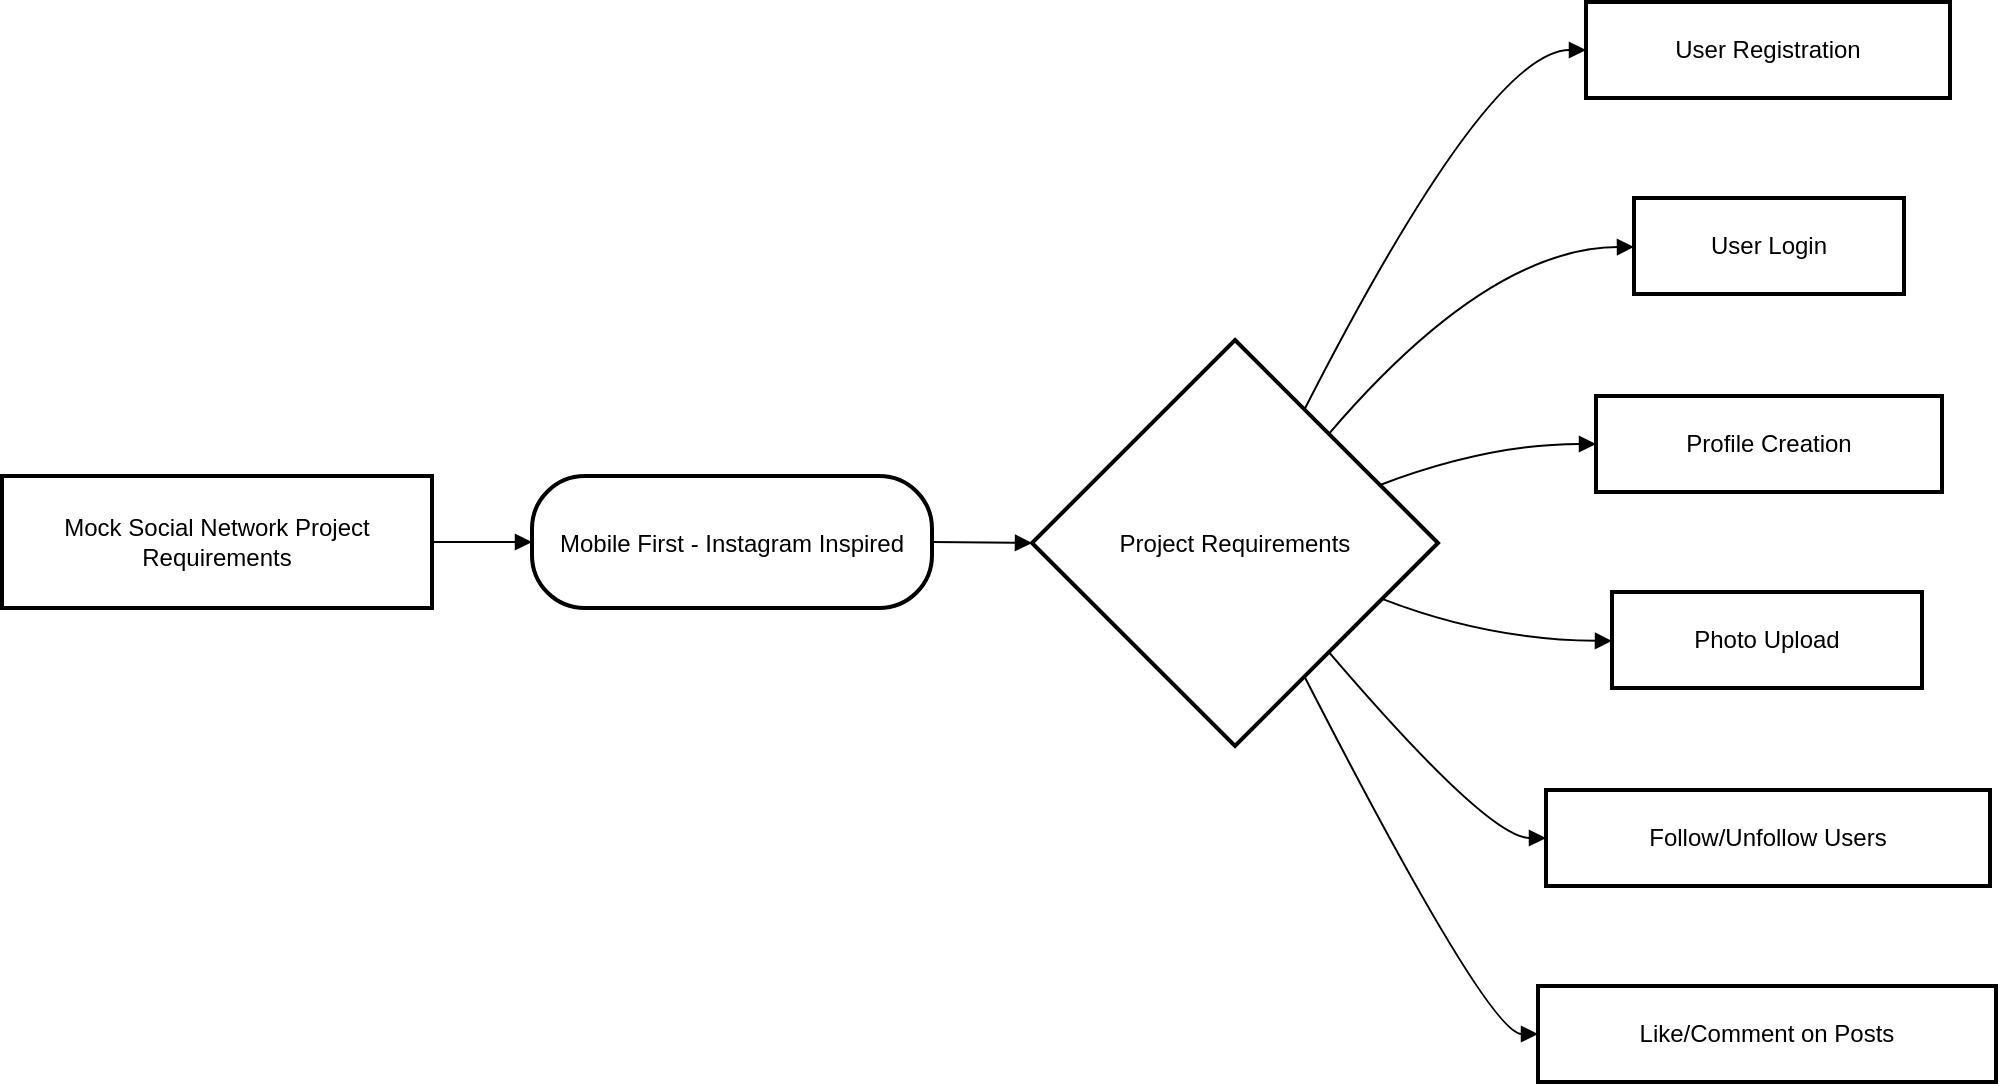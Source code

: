 <mxfile version="24.9.0">
  <diagram name="Page-1" id="AvTp6UsK-kMmbmfOH0fD">
    <mxGraphModel>
      <root>
        <mxCell id="0" />
        <mxCell id="1" parent="0" />
        <mxCell id="2" value="Mock Social Network Project Requirements" style="whiteSpace=wrap;strokeWidth=2;" vertex="1" parent="1">
          <mxGeometry x="8" y="245" width="215" height="66" as="geometry" />
        </mxCell>
        <mxCell id="3" value="Mobile First - Instagram Inspired" style="rounded=1;arcSize=40;strokeWidth=2" vertex="1" parent="1">
          <mxGeometry x="273" y="245" width="200" height="66" as="geometry" />
        </mxCell>
        <mxCell id="4" value="Project Requirements" style="rhombus;strokeWidth=2;whiteSpace=wrap;" vertex="1" parent="1">
          <mxGeometry x="523" y="177" width="203" height="203" as="geometry" />
        </mxCell>
        <mxCell id="5" value="User Registration" style="whiteSpace=wrap;strokeWidth=2;" vertex="1" parent="1">
          <mxGeometry x="800" y="8" width="182" height="48" as="geometry" />
        </mxCell>
        <mxCell id="6" value="User Login" style="whiteSpace=wrap;strokeWidth=2;" vertex="1" parent="1">
          <mxGeometry x="824" y="106" width="135" height="48" as="geometry" />
        </mxCell>
        <mxCell id="7" value="Profile Creation" style="whiteSpace=wrap;strokeWidth=2;" vertex="1" parent="1">
          <mxGeometry x="805" y="205" width="173" height="48" as="geometry" />
        </mxCell>
        <mxCell id="8" value="Photo Upload" style="whiteSpace=wrap;strokeWidth=2;" vertex="1" parent="1">
          <mxGeometry x="813" y="303" width="155" height="48" as="geometry" />
        </mxCell>
        <mxCell id="9" value="Follow/Unfollow Users" style="whiteSpace=wrap;strokeWidth=2;" vertex="1" parent="1">
          <mxGeometry x="780" y="402" width="222" height="48" as="geometry" />
        </mxCell>
        <mxCell id="10" value="Like/Comment on Posts" style="whiteSpace=wrap;strokeWidth=2;" vertex="1" parent="1">
          <mxGeometry x="776" y="500" width="229" height="48" as="geometry" />
        </mxCell>
        <mxCell id="11" value="" style="curved=1;startArrow=none;endArrow=block;exitX=1;exitY=0.5;entryX=0;entryY=0.5;" edge="1" parent="1" source="2" target="3">
          <mxGeometry relative="1" as="geometry">
            <Array as="points" />
          </mxGeometry>
        </mxCell>
        <mxCell id="12" value="" style="curved=1;startArrow=none;endArrow=block;exitX=1;exitY=0.5;entryX=0;entryY=0.5;" edge="1" parent="1" source="3" target="4">
          <mxGeometry relative="1" as="geometry">
            <Array as="points" />
          </mxGeometry>
        </mxCell>
        <mxCell id="13" value="" style="curved=1;startArrow=none;endArrow=block;exitX=0.76;exitY=0;entryX=0;entryY=0.5;" edge="1" parent="1" source="4" target="5">
          <mxGeometry relative="1" as="geometry">
            <Array as="points">
              <mxPoint x="751" y="32" />
            </Array>
          </mxGeometry>
        </mxCell>
        <mxCell id="14" value="" style="curved=1;startArrow=none;endArrow=block;exitX=0.93;exitY=0;entryX=0;entryY=0.51;" edge="1" parent="1" source="4" target="6">
          <mxGeometry relative="1" as="geometry">
            <Array as="points">
              <mxPoint x="751" y="131" />
            </Array>
          </mxGeometry>
        </mxCell>
        <mxCell id="15" value="" style="curved=1;startArrow=none;endArrow=block;exitX=1;exitY=0.3;entryX=0;entryY=0.5;" edge="1" parent="1" source="4" target="7">
          <mxGeometry relative="1" as="geometry">
            <Array as="points">
              <mxPoint x="751" y="229" />
            </Array>
          </mxGeometry>
        </mxCell>
        <mxCell id="16" value="" style="curved=1;startArrow=none;endArrow=block;exitX=1;exitY=0.69;entryX=0;entryY=0.51;" edge="1" parent="1" source="4" target="8">
          <mxGeometry relative="1" as="geometry">
            <Array as="points">
              <mxPoint x="751" y="327" />
            </Array>
          </mxGeometry>
        </mxCell>
        <mxCell id="17" value="" style="curved=1;startArrow=none;endArrow=block;exitX=0.93;exitY=1;entryX=0;entryY=0.5;" edge="1" parent="1" source="4" target="9">
          <mxGeometry relative="1" as="geometry">
            <Array as="points">
              <mxPoint x="751" y="426" />
            </Array>
          </mxGeometry>
        </mxCell>
        <mxCell id="18" value="" style="curved=1;startArrow=none;endArrow=block;exitX=0.76;exitY=1;entryX=0;entryY=0.5;" edge="1" parent="1" source="4" target="10">
          <mxGeometry relative="1" as="geometry">
            <Array as="points">
              <mxPoint x="751" y="524" />
            </Array>
          </mxGeometry>
        </mxCell>
      </root>
    </mxGraphModel>
  </diagram>
</mxfile>
